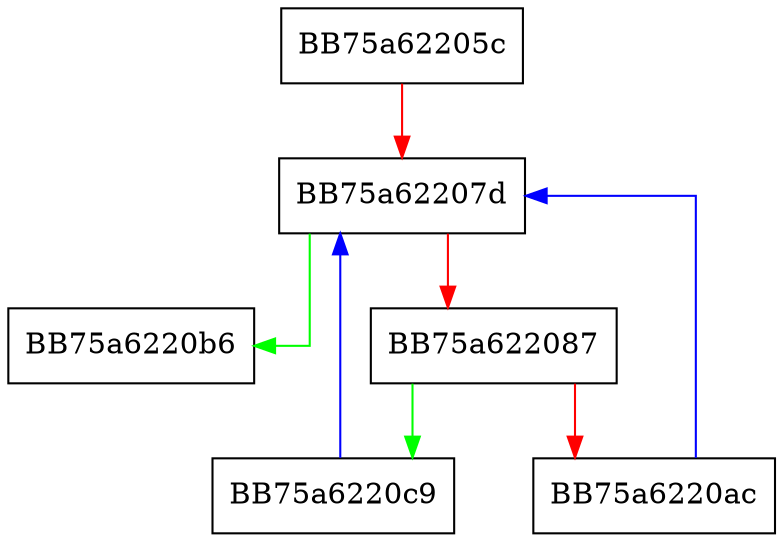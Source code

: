 digraph stop {
  node [shape="box"];
  graph [splines=ortho];
  BB75a62205c -> BB75a62207d [color="red"];
  BB75a62207d -> BB75a6220b6 [color="green"];
  BB75a62207d -> BB75a622087 [color="red"];
  BB75a622087 -> BB75a6220c9 [color="green"];
  BB75a622087 -> BB75a6220ac [color="red"];
  BB75a6220ac -> BB75a62207d [color="blue"];
  BB75a6220c9 -> BB75a62207d [color="blue"];
}